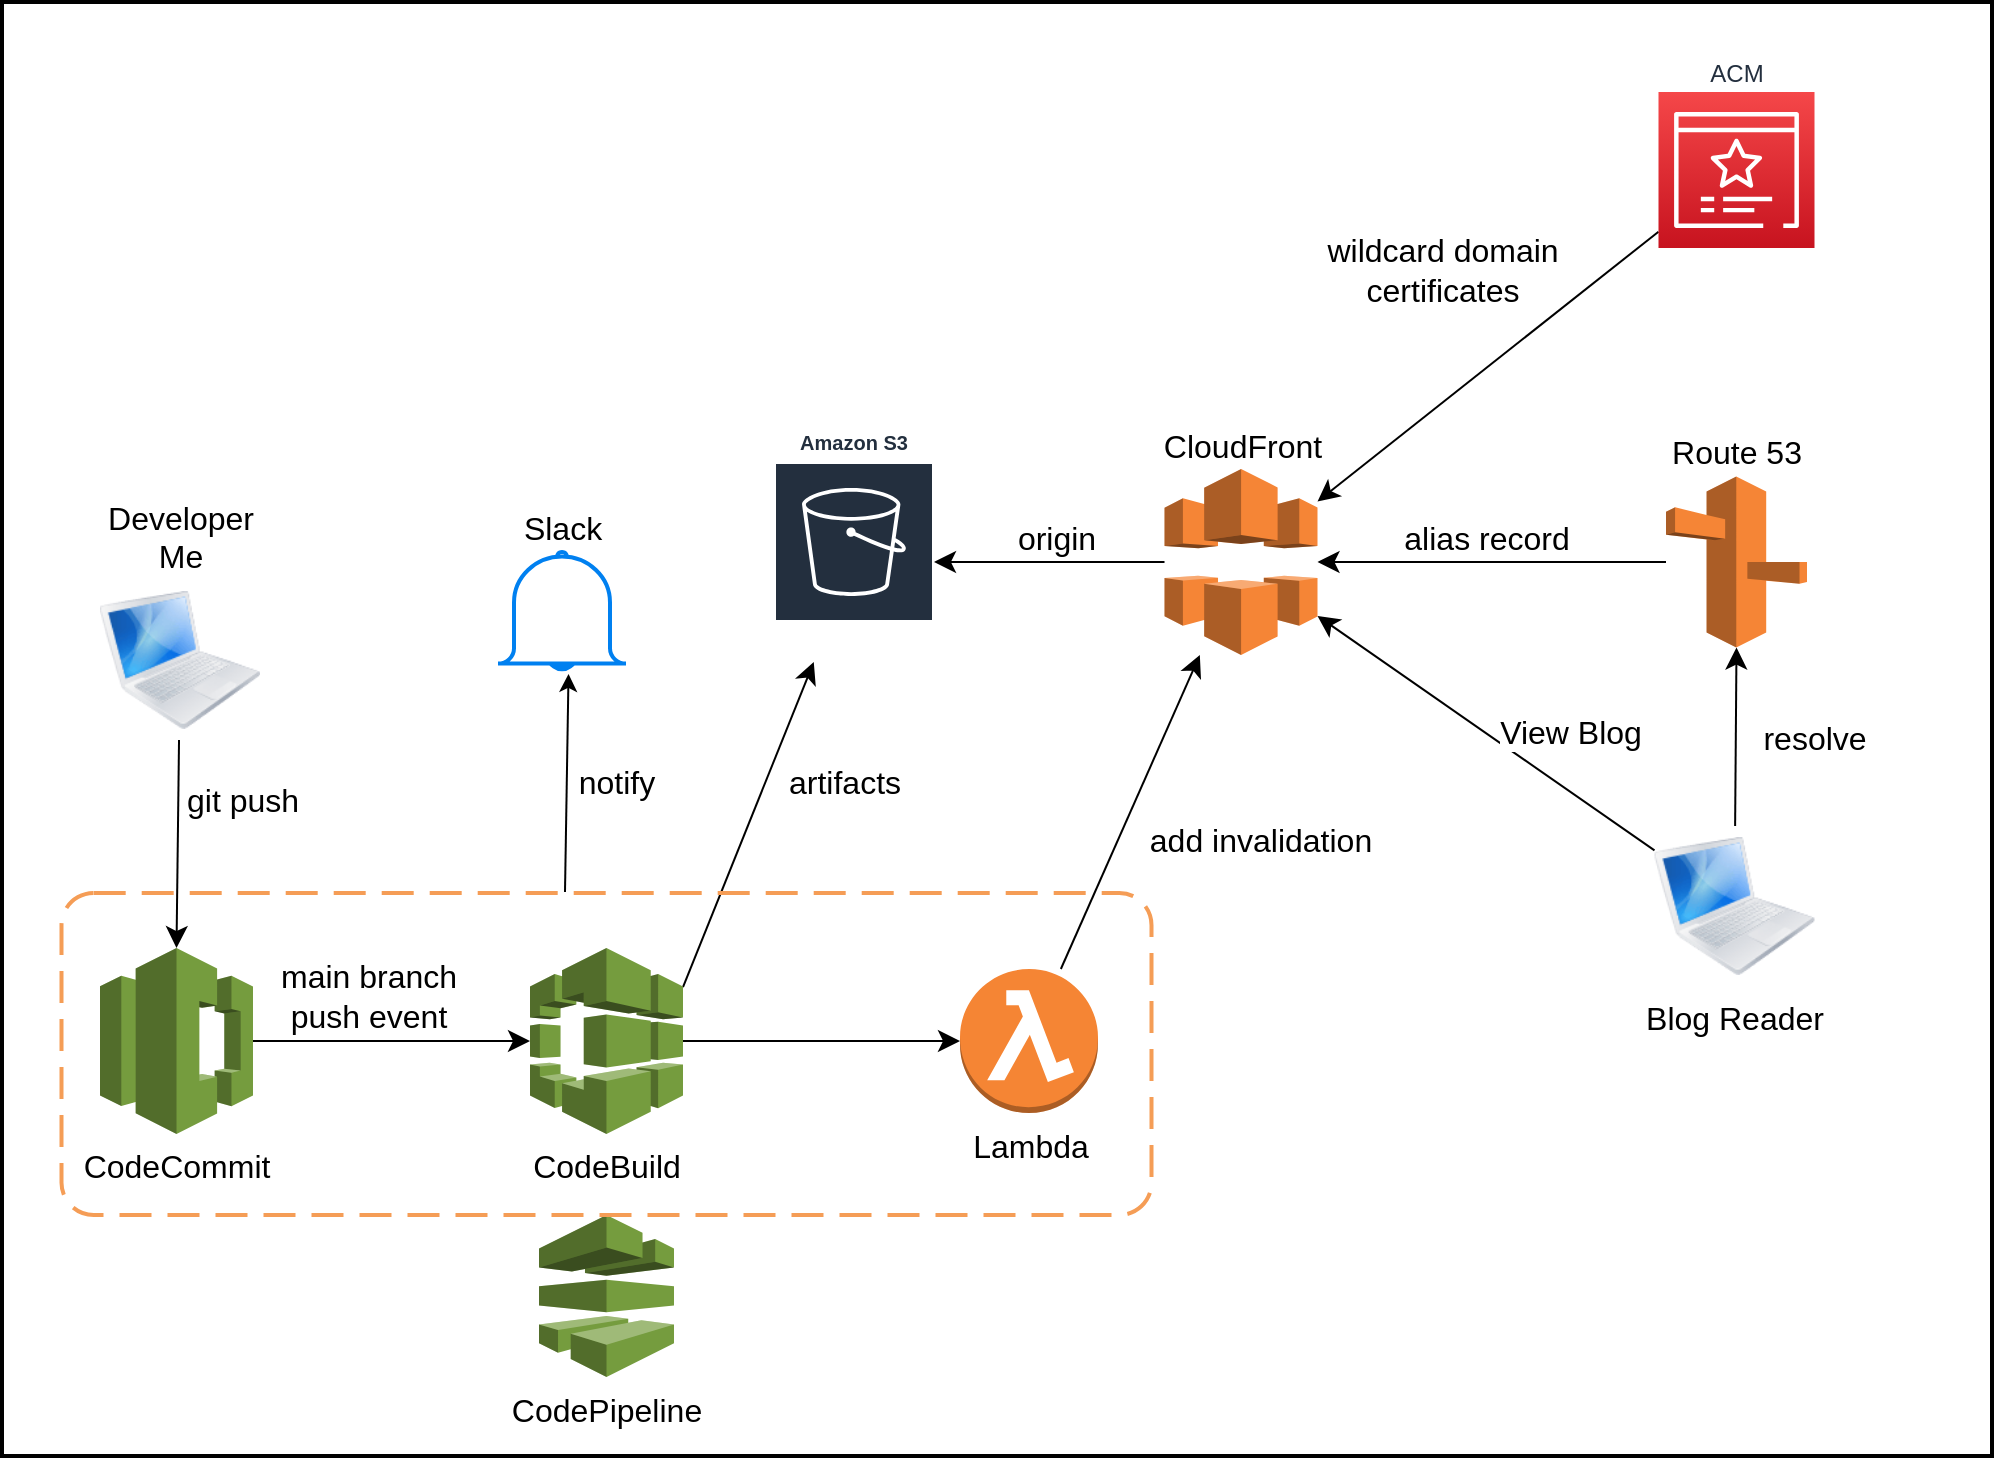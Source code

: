 <mxfile version="20.8.16" type="device"><diagram name="Page-1" id="DjPW7jrSeD7DFLOTu6O0"><mxGraphModel dx="1754" dy="1039" grid="0" gridSize="10" guides="1" tooltips="1" connect="1" arrows="1" fold="1" page="0" pageScale="1" pageWidth="827" pageHeight="1169" math="0" shadow="0"><root><mxCell id="0"/><mxCell id="1" parent="0"/><mxCell id="3k08YsUh_FRHJIwYIPaF-3" value="" style="rounded=0;arcSize=10;dashed=0;fillColor=none;gradientColor=none;strokeWidth=2;fontSize=16;" parent="1" vertex="1"><mxGeometry x="-473" y="-365" width="995" height="727" as="geometry"/></mxCell><mxCell id="3k08YsUh_FRHJIwYIPaF-6" style="rounded=0;orthogonalLoop=1;jettySize=auto;html=1;entryX=0.551;entryY=1.032;entryDx=0;entryDy=0;entryPerimeter=0;fontSize=16;" parent="1" target="3k08YsUh_FRHJIwYIPaF-5" edge="1"><mxGeometry relative="1" as="geometry"><mxPoint x="-191.5" y="80" as="sourcePoint"/></mxGeometry></mxCell><mxCell id="3k08YsUh_FRHJIwYIPaF-7" value="notify" style="edgeLabel;html=1;align=center;verticalAlign=middle;resizable=0;points=[];fontSize=16;" parent="3k08YsUh_FRHJIwYIPaF-6" vertex="1" connectable="0"><mxGeometry x="0.171" y="1" relative="1" as="geometry"><mxPoint x="25" y="9" as="offset"/></mxGeometry></mxCell><mxCell id="ERFby2sSOWgNTtyoT9aC-11" style="edgeStyle=none;curved=1;rounded=0;orthogonalLoop=1;jettySize=auto;html=1;entryX=0;entryY=0.5;entryDx=0;entryDy=0;entryPerimeter=0;fontSize=12;startSize=8;endSize=8;" parent="1" source="ERFby2sSOWgNTtyoT9aC-1" target="ERFby2sSOWgNTtyoT9aC-4" edge="1"><mxGeometry relative="1" as="geometry"/></mxCell><mxCell id="3k08YsUh_FRHJIwYIPaF-2" value="main branch&lt;br&gt;push event" style="edgeLabel;html=1;align=center;verticalAlign=middle;resizable=0;points=[];fontSize=16;" parent="ERFby2sSOWgNTtyoT9aC-11" vertex="1" connectable="0"><mxGeometry x="-0.592" y="3" relative="1" as="geometry"><mxPoint x="29" y="-20" as="offset"/></mxGeometry></mxCell><mxCell id="ERFby2sSOWgNTtyoT9aC-1" value="CodeCommit" style="outlineConnect=0;dashed=0;verticalLabelPosition=bottom;verticalAlign=top;align=center;html=1;shape=mxgraph.aws3.codecommit;fillColor=#759C3E;gradientColor=none;fontSize=16;" parent="1" vertex="1"><mxGeometry x="-424" y="108" width="76.5" height="93" as="geometry"/></mxCell><mxCell id="ERFby2sSOWgNTtyoT9aC-13" style="edgeStyle=none;curved=1;rounded=0;orthogonalLoop=1;jettySize=auto;html=1;fontSize=12;startSize=8;endSize=8;exitX=1;exitY=0.21;exitDx=0;exitDy=0;exitPerimeter=0;" parent="1" source="ERFby2sSOWgNTtyoT9aC-4" target="ERFby2sSOWgNTtyoT9aC-5" edge="1"><mxGeometry relative="1" as="geometry"><mxPoint x="82.978" y="114" as="sourcePoint"/></mxGeometry></mxCell><mxCell id="3k08YsUh_FRHJIwYIPaF-1" value="artifacts" style="edgeLabel;html=1;align=center;verticalAlign=middle;resizable=0;points=[];fontSize=16;" parent="ERFby2sSOWgNTtyoT9aC-13" vertex="1" connectable="0"><mxGeometry x="0.06" y="-3" relative="1" as="geometry"><mxPoint x="43" y="-18" as="offset"/></mxGeometry></mxCell><mxCell id="ERFby2sSOWgNTtyoT9aC-3" value="CodePipeline" style="outlineConnect=0;dashed=0;verticalLabelPosition=bottom;verticalAlign=top;align=center;html=1;shape=mxgraph.aws3.codepipeline;fillColor=#759C3E;gradientColor=none;fontSize=16;labelPosition=center;" parent="1" vertex="1"><mxGeometry x="-204.5" y="241.5" width="67.5" height="81" as="geometry"/></mxCell><mxCell id="ERFby2sSOWgNTtyoT9aC-12" style="edgeStyle=none;curved=1;rounded=0;orthogonalLoop=1;jettySize=auto;html=1;entryX=0;entryY=0.5;entryDx=0;entryDy=0;entryPerimeter=0;fontSize=12;startSize=8;endSize=8;" parent="1" source="ERFby2sSOWgNTtyoT9aC-4" target="ERFby2sSOWgNTtyoT9aC-14" edge="1"><mxGeometry relative="1" as="geometry"><mxPoint x="18" y="154.5" as="targetPoint"/></mxGeometry></mxCell><mxCell id="ERFby2sSOWgNTtyoT9aC-4" value="CodeBuild" style="outlineConnect=0;dashed=0;verticalLabelPosition=bottom;verticalAlign=top;align=center;html=1;shape=mxgraph.aws3.codebuild;fillColor=#759C3E;gradientColor=none;fontSize=16;" parent="1" vertex="1"><mxGeometry x="-209" y="108" width="76.5" height="93" as="geometry"/></mxCell><mxCell id="ERFby2sSOWgNTtyoT9aC-5" value="Amazon S3" style="sketch=0;outlineConnect=0;fontColor=#232F3E;gradientColor=none;strokeColor=#ffffff;fillColor=#232F3E;dashed=0;verticalLabelPosition=top;verticalAlign=bottom;align=center;html=1;whiteSpace=wrap;fontSize=10;fontStyle=1;spacing=3;shape=mxgraph.aws4.productIcon;prIcon=mxgraph.aws4.s3;labelPosition=center;" parent="1" vertex="1"><mxGeometry x="-87" y="-135" width="80" height="100" as="geometry"/></mxCell><mxCell id="ERFby2sSOWgNTtyoT9aC-22" style="edgeStyle=none;curved=1;rounded=0;orthogonalLoop=1;jettySize=auto;html=1;fontSize=12;startSize=8;endSize=8;" parent="1" source="ERFby2sSOWgNTtyoT9aC-6" target="ERFby2sSOWgNTtyoT9aC-7" edge="1"><mxGeometry relative="1" as="geometry"/></mxCell><mxCell id="ERFby2sSOWgNTtyoT9aC-23" value="alias record" style="edgeLabel;html=1;align=center;verticalAlign=middle;resizable=0;points=[];fontSize=16;" parent="ERFby2sSOWgNTtyoT9aC-22" vertex="1" connectable="0"><mxGeometry x="0.333" y="-4" relative="1" as="geometry"><mxPoint x="26" y="-8" as="offset"/></mxGeometry></mxCell><mxCell id="ERFby2sSOWgNTtyoT9aC-6" value="Route 53" style="outlineConnect=0;dashed=0;verticalLabelPosition=top;verticalAlign=bottom;align=center;html=1;shape=mxgraph.aws3.route_53;fillColor=#F58536;gradientColor=none;fontSize=16;labelPosition=center;" parent="1" vertex="1"><mxGeometry x="359" y="-127.75" width="70.5" height="85.5" as="geometry"/></mxCell><mxCell id="ERFby2sSOWgNTtyoT9aC-15" style="edgeStyle=none;curved=1;rounded=0;orthogonalLoop=1;jettySize=auto;html=1;fontSize=12;startSize=8;endSize=8;" parent="1" source="ERFby2sSOWgNTtyoT9aC-7" target="ERFby2sSOWgNTtyoT9aC-5" edge="1"><mxGeometry relative="1" as="geometry"/></mxCell><mxCell id="ERFby2sSOWgNTtyoT9aC-16" value="origin" style="edgeLabel;html=1;align=center;verticalAlign=middle;resizable=0;points=[];fontSize=16;" parent="ERFby2sSOWgNTtyoT9aC-15" vertex="1" connectable="0"><mxGeometry x="0.221" y="-1" relative="1" as="geometry"><mxPoint x="16" y="-11" as="offset"/></mxGeometry></mxCell><mxCell id="ERFby2sSOWgNTtyoT9aC-7" value="CloudFront" style="outlineConnect=0;dashed=0;verticalLabelPosition=top;verticalAlign=bottom;align=center;html=1;shape=mxgraph.aws3.cloudfront;fillColor=#F58536;gradientColor=none;fontSize=16;labelPosition=center;" parent="1" vertex="1"><mxGeometry x="108.25" y="-131.5" width="76.5" height="93" as="geometry"/></mxCell><mxCell id="ERFby2sSOWgNTtyoT9aC-9" style="edgeStyle=none;curved=1;rounded=0;orthogonalLoop=1;jettySize=auto;html=1;entryX=0.5;entryY=0;entryDx=0;entryDy=0;entryPerimeter=0;fontSize=12;startSize=8;endSize=8;" parent="1" source="ERFby2sSOWgNTtyoT9aC-8" target="ERFby2sSOWgNTtyoT9aC-1" edge="1"><mxGeometry relative="1" as="geometry"/></mxCell><mxCell id="ERFby2sSOWgNTtyoT9aC-10" value="git push" style="edgeLabel;html=1;align=center;verticalAlign=middle;resizable=0;points=[];fontSize=16;" parent="ERFby2sSOWgNTtyoT9aC-9" vertex="1" connectable="0"><mxGeometry x="-0.412" y="1" relative="1" as="geometry"><mxPoint x="31" y="-1" as="offset"/></mxGeometry></mxCell><mxCell id="ERFby2sSOWgNTtyoT9aC-8" value="Developer&lt;br&gt;Me" style="image;html=1;image=img/lib/clip_art/computers/MacBook_128x128.png;fontSize=16;labelPosition=center;verticalLabelPosition=top;align=center;verticalAlign=bottom;" parent="1" vertex="1"><mxGeometry x="-424" y="-76" width="80" height="80" as="geometry"/></mxCell><mxCell id="ERFby2sSOWgNTtyoT9aC-17" style="edgeStyle=none;curved=1;rounded=0;orthogonalLoop=1;jettySize=auto;html=1;fontSize=12;startSize=8;endSize=8;" parent="1" source="ERFby2sSOWgNTtyoT9aC-14" target="ERFby2sSOWgNTtyoT9aC-7" edge="1"><mxGeometry relative="1" as="geometry"/></mxCell><mxCell id="ERFby2sSOWgNTtyoT9aC-18" value="add invalidation" style="edgeLabel;html=1;align=center;verticalAlign=middle;resizable=0;points=[];fontSize=16;" parent="ERFby2sSOWgNTtyoT9aC-17" vertex="1" connectable="0"><mxGeometry x="-0.47" y="1" relative="1" as="geometry"><mxPoint x="82" y="-23" as="offset"/></mxGeometry></mxCell><mxCell id="ERFby2sSOWgNTtyoT9aC-14" value="Lambda" style="outlineConnect=0;dashed=0;verticalLabelPosition=bottom;verticalAlign=top;align=center;html=1;shape=mxgraph.aws3.lambda_function;fillColor=#F58534;gradientColor=none;fontSize=16;" parent="1" vertex="1"><mxGeometry x="6" y="118.5" width="69" height="72" as="geometry"/></mxCell><mxCell id="ERFby2sSOWgNTtyoT9aC-25" style="edgeStyle=none;curved=1;rounded=0;orthogonalLoop=1;jettySize=auto;html=1;entryX=0.5;entryY=1;entryDx=0;entryDy=0;entryPerimeter=0;fontSize=12;startSize=8;endSize=8;" parent="1" source="ERFby2sSOWgNTtyoT9aC-24" target="ERFby2sSOWgNTtyoT9aC-6" edge="1"><mxGeometry relative="1" as="geometry"/></mxCell><mxCell id="ERFby2sSOWgNTtyoT9aC-30" value="resolve" style="edgeLabel;html=1;align=center;verticalAlign=middle;resizable=0;points=[];fontSize=16;" parent="ERFby2sSOWgNTtyoT9aC-25" vertex="1" connectable="0"><mxGeometry x="0.019" y="-1" relative="1" as="geometry"><mxPoint x="38" y="1" as="offset"/></mxGeometry></mxCell><mxCell id="ERFby2sSOWgNTtyoT9aC-31" style="edgeStyle=none;curved=1;rounded=0;orthogonalLoop=1;jettySize=auto;html=1;entryX=1;entryY=0.79;entryDx=0;entryDy=0;entryPerimeter=0;fontSize=12;startSize=8;endSize=8;" parent="1" source="ERFby2sSOWgNTtyoT9aC-24" target="ERFby2sSOWgNTtyoT9aC-7" edge="1"><mxGeometry relative="1" as="geometry"/></mxCell><mxCell id="ERFby2sSOWgNTtyoT9aC-32" value="View Blog" style="edgeLabel;html=1;align=center;verticalAlign=middle;resizable=0;points=[];fontSize=16;" parent="ERFby2sSOWgNTtyoT9aC-31" vertex="1" connectable="0"><mxGeometry x="0.28" y="-3" relative="1" as="geometry"><mxPoint x="64" y="18" as="offset"/></mxGeometry></mxCell><mxCell id="ERFby2sSOWgNTtyoT9aC-24" value="Blog Reader" style="image;html=1;image=img/lib/clip_art/computers/MacBook_128x128.png;fontSize=16;" parent="1" vertex="1"><mxGeometry x="353.25" y="47" width="80" height="80" as="geometry"/></mxCell><mxCell id="ERFby2sSOWgNTtyoT9aC-28" style="edgeStyle=none;curved=1;rounded=0;orthogonalLoop=1;jettySize=auto;html=1;fontSize=12;startSize=8;endSize=8;" parent="1" source="ERFby2sSOWgNTtyoT9aC-27" target="ERFby2sSOWgNTtyoT9aC-7" edge="1"><mxGeometry relative="1" as="geometry"/></mxCell><mxCell id="ERFby2sSOWgNTtyoT9aC-29" value="wildcard domain &lt;br&gt;certificates" style="edgeLabel;html=1;align=center;verticalAlign=middle;resizable=0;points=[];fontSize=16;" parent="ERFby2sSOWgNTtyoT9aC-28" vertex="1" connectable="0"><mxGeometry x="-0.039" relative="1" as="geometry"><mxPoint x="-27" y="-46" as="offset"/></mxGeometry></mxCell><mxCell id="ERFby2sSOWgNTtyoT9aC-27" value="ACM" style="sketch=0;points=[[0,0,0],[0.25,0,0],[0.5,0,0],[0.75,0,0],[1,0,0],[0,1,0],[0.25,1,0],[0.5,1,0],[0.75,1,0],[1,1,0],[0,0.25,0],[0,0.5,0],[0,0.75,0],[1,0.25,0],[1,0.5,0],[1,0.75,0]];outlineConnect=0;fontColor=#232F3E;gradientColor=#F54749;gradientDirection=north;fillColor=#C7131F;strokeColor=#ffffff;dashed=0;verticalLabelPosition=top;verticalAlign=bottom;align=center;html=1;fontSize=12;fontStyle=0;aspect=fixed;shape=mxgraph.aws4.resourceIcon;resIcon=mxgraph.aws4.certificate_manager_3;labelPosition=center;" parent="1" vertex="1"><mxGeometry x="355.25" y="-320" width="78" height="78" as="geometry"/></mxCell><mxCell id="3k08YsUh_FRHJIwYIPaF-5" value="Slack" style="html=1;verticalLabelPosition=top;align=center;labelBackgroundColor=#ffffff;verticalAlign=bottom;strokeWidth=2;strokeColor=#0080F0;shadow=0;dashed=0;shape=mxgraph.ios7.icons.bell;rounded=0;fontSize=16;labelPosition=center;" parent="1" vertex="1"><mxGeometry x="-225" y="-90" width="64" height="59.1" as="geometry"/></mxCell><mxCell id="YXWxx9xfCbTVsxtPJpsR-1" value="" style="rounded=1;arcSize=10;dashed=1;strokeColor=#F59D56;fillColor=none;gradientColor=none;dashPattern=8 4;strokeWidth=2;fontSize=16;" vertex="1" parent="1"><mxGeometry x="-443.25" y="80.5" width="545" height="161" as="geometry"/></mxCell></root></mxGraphModel></diagram></mxfile>